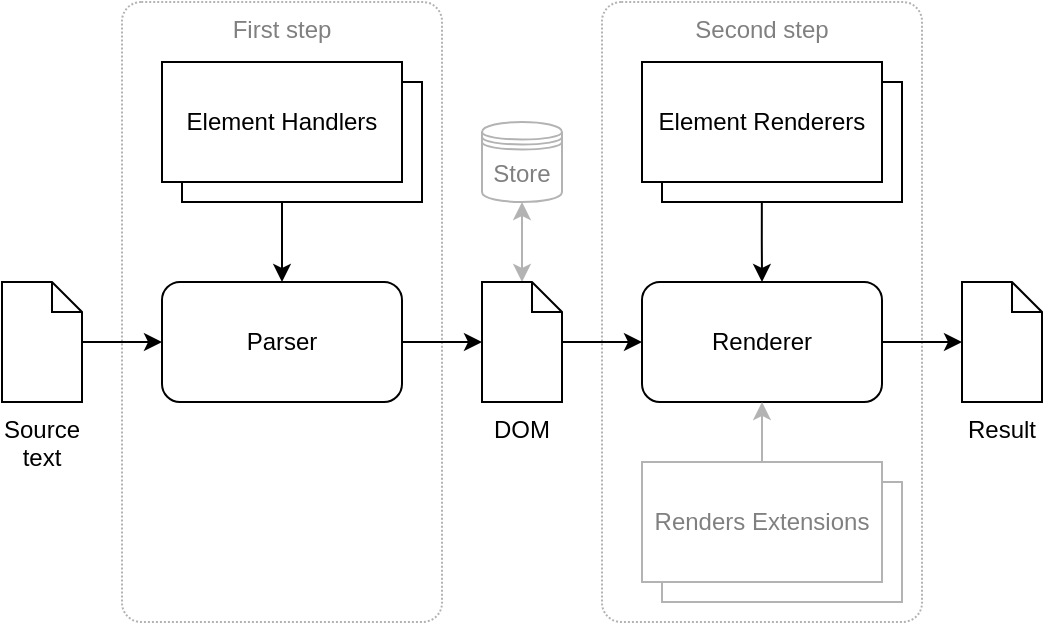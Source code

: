 <mxfile version="20.7.4" type="device"><diagram id="iKWFKRx9RC7WsRt5Y7yR" name="Process"><mxGraphModel dx="981" dy="563" grid="1" gridSize="10" guides="1" tooltips="1" connect="1" arrows="1" fold="1" page="1" pageScale="1" pageWidth="1169" pageHeight="827" math="0" shadow="0"><root><mxCell id="0"/><mxCell id="1" parent="0"/><mxCell id="FEq7XQRin7XTi7Ei1yGh-25" value="Second step" style="rounded=1;whiteSpace=wrap;html=1;strokeColor=#B3B3B3;fontColor=#808080;dashed=1;dashPattern=1 1;verticalAlign=top;arcSize=6;" vertex="1" parent="1"><mxGeometry x="340" y="40" width="160" height="310" as="geometry"/></mxCell><mxCell id="FEq7XQRin7XTi7Ei1yGh-24" value="First step" style="rounded=1;whiteSpace=wrap;html=1;strokeColor=#B3B3B3;fontColor=#808080;dashed=1;dashPattern=1 1;verticalAlign=top;arcSize=6;" vertex="1" parent="1"><mxGeometry x="100" y="40" width="160" height="310" as="geometry"/></mxCell><mxCell id="FEq7XQRin7XTi7Ei1yGh-21" style="edgeStyle=orthogonalEdgeStyle;rounded=0;orthogonalLoop=1;jettySize=auto;html=1;startArrow=classic;startFill=1;strokeColor=#B3B3B3;fontColor=#808080;" edge="1" parent="1" source="FEq7XQRin7XTi7Ei1yGh-20" target="FEq7XQRin7XTi7Ei1yGh-7"><mxGeometry relative="1" as="geometry"/></mxCell><mxCell id="FEq7XQRin7XTi7Ei1yGh-22" value="Element Handlers" style="rounded=0;whiteSpace=wrap;html=1;strokeColor=#B3B3B3;fontColor=#808080;" vertex="1" parent="1"><mxGeometry x="370" y="280" width="120" height="60" as="geometry"/></mxCell><mxCell id="FEq7XQRin7XTi7Ei1yGh-5" style="edgeStyle=orthogonalEdgeStyle;rounded=0;orthogonalLoop=1;jettySize=auto;html=1;" edge="1" parent="1" source="FEq7XQRin7XTi7Ei1yGh-1" target="FEq7XQRin7XTi7Ei1yGh-4"><mxGeometry relative="1" as="geometry"/></mxCell><mxCell id="FEq7XQRin7XTi7Ei1yGh-1" value="Source text" style="shape=mxgraph.bpmn.data;labelPosition=center;verticalLabelPosition=bottom;align=center;verticalAlign=top;whiteSpace=wrap;size=15;html=1;" vertex="1" parent="1"><mxGeometry x="40" y="180" width="40" height="60" as="geometry"/></mxCell><mxCell id="FEq7XQRin7XTi7Ei1yGh-2" value="Element Handlers" style="rounded=0;whiteSpace=wrap;html=1;" vertex="1" parent="1"><mxGeometry x="130" y="80" width="120" height="60" as="geometry"/></mxCell><mxCell id="FEq7XQRin7XTi7Ei1yGh-6" style="edgeStyle=orthogonalEdgeStyle;rounded=0;orthogonalLoop=1;jettySize=auto;html=1;" edge="1" parent="1" source="FEq7XQRin7XTi7Ei1yGh-2" target="FEq7XQRin7XTi7Ei1yGh-4"><mxGeometry relative="1" as="geometry"><Array as="points"><mxPoint x="180" y="160"/><mxPoint x="180" y="160"/></Array></mxGeometry></mxCell><mxCell id="FEq7XQRin7XTi7Ei1yGh-3" value="Element Handlers" style="rounded=0;whiteSpace=wrap;html=1;" vertex="1" parent="1"><mxGeometry x="120" y="70" width="120" height="60" as="geometry"/></mxCell><mxCell id="FEq7XQRin7XTi7Ei1yGh-8" style="edgeStyle=orthogonalEdgeStyle;rounded=0;orthogonalLoop=1;jettySize=auto;html=1;" edge="1" parent="1" source="FEq7XQRin7XTi7Ei1yGh-4" target="FEq7XQRin7XTi7Ei1yGh-7"><mxGeometry relative="1" as="geometry"/></mxCell><mxCell id="FEq7XQRin7XTi7Ei1yGh-4" value="Parser" style="rounded=1;whiteSpace=wrap;html=1;" vertex="1" parent="1"><mxGeometry x="120" y="180" width="120" height="60" as="geometry"/></mxCell><mxCell id="FEq7XQRin7XTi7Ei1yGh-15" style="edgeStyle=orthogonalEdgeStyle;rounded=0;orthogonalLoop=1;jettySize=auto;html=1;" edge="1" parent="1" source="FEq7XQRin7XTi7Ei1yGh-7" target="FEq7XQRin7XTi7Ei1yGh-9"><mxGeometry relative="1" as="geometry"/></mxCell><mxCell id="FEq7XQRin7XTi7Ei1yGh-7" value="DOM" style="shape=mxgraph.bpmn.data;labelPosition=center;verticalLabelPosition=bottom;align=center;verticalAlign=top;whiteSpace=wrap;size=15;html=1;" vertex="1" parent="1"><mxGeometry x="280" y="180" width="40" height="60" as="geometry"/></mxCell><mxCell id="FEq7XQRin7XTi7Ei1yGh-17" style="edgeStyle=orthogonalEdgeStyle;rounded=0;orthogonalLoop=1;jettySize=auto;html=1;" edge="1" parent="1" source="FEq7XQRin7XTi7Ei1yGh-9" target="FEq7XQRin7XTi7Ei1yGh-16"><mxGeometry relative="1" as="geometry"/></mxCell><mxCell id="FEq7XQRin7XTi7Ei1yGh-9" value="Renderer" style="rounded=1;whiteSpace=wrap;html=1;" vertex="1" parent="1"><mxGeometry x="360" y="180" width="120" height="60" as="geometry"/></mxCell><mxCell id="FEq7XQRin7XTi7Ei1yGh-10" value="Element Handlers" style="rounded=0;whiteSpace=wrap;html=1;" vertex="1" parent="1"><mxGeometry x="370" y="80" width="120" height="60" as="geometry"/></mxCell><mxCell id="FEq7XQRin7XTi7Ei1yGh-11" value="Element Renderers" style="rounded=0;whiteSpace=wrap;html=1;" vertex="1" parent="1"><mxGeometry x="360" y="70" width="120" height="60" as="geometry"/></mxCell><mxCell id="FEq7XQRin7XTi7Ei1yGh-13" style="edgeStyle=orthogonalEdgeStyle;rounded=0;orthogonalLoop=1;jettySize=auto;html=1;strokeColor=#B3B3B3;fontColor=#808080;" edge="1" parent="1" source="FEq7XQRin7XTi7Ei1yGh-12" target="FEq7XQRin7XTi7Ei1yGh-9"><mxGeometry relative="1" as="geometry"/></mxCell><mxCell id="FEq7XQRin7XTi7Ei1yGh-12" value="Renders Extensions" style="rounded=0;whiteSpace=wrap;html=1;strokeColor=#B3B3B3;fontColor=#808080;" vertex="1" parent="1"><mxGeometry x="360" y="270" width="120" height="60" as="geometry"/></mxCell><mxCell id="FEq7XQRin7XTi7Ei1yGh-16" value="Result" style="shape=mxgraph.bpmn.data;labelPosition=center;verticalLabelPosition=bottom;align=center;verticalAlign=top;whiteSpace=wrap;size=15;html=1;" vertex="1" parent="1"><mxGeometry x="520" y="180" width="40" height="60" as="geometry"/></mxCell><mxCell id="FEq7XQRin7XTi7Ei1yGh-20" value="Store" style="shape=datastore;whiteSpace=wrap;html=1;strokeColor=#B3B3B3;fontColor=#808080;" vertex="1" parent="1"><mxGeometry x="280" y="100" width="40" height="40" as="geometry"/></mxCell><mxCell id="FEq7XQRin7XTi7Ei1yGh-14" style="edgeStyle=orthogonalEdgeStyle;rounded=0;orthogonalLoop=1;jettySize=auto;html=1;exitX=0.416;exitY=1.006;exitDx=0;exitDy=0;exitPerimeter=0;" edge="1" parent="1" source="FEq7XQRin7XTi7Ei1yGh-10" target="FEq7XQRin7XTi7Ei1yGh-9"><mxGeometry relative="1" as="geometry"><mxPoint x="350" y="160" as="sourcePoint"/></mxGeometry></mxCell></root></mxGraphModel></diagram></mxfile>